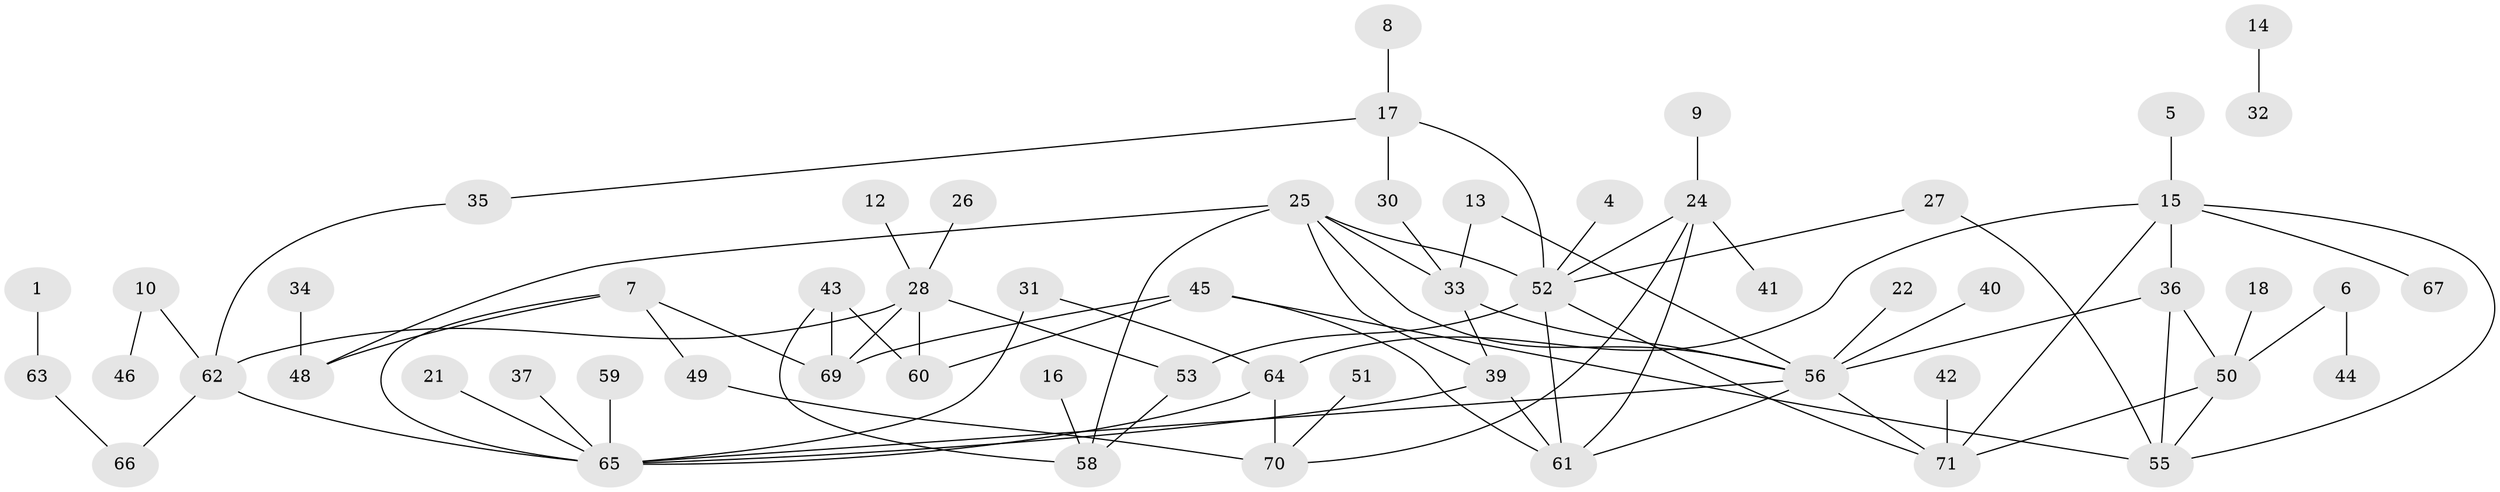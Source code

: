 // original degree distribution, {3: 0.19014084507042253, 1: 0.2887323943661972, 2: 0.2676056338028169, 0: 0.06338028169014084, 4: 0.13380281690140844, 5: 0.02112676056338028, 7: 0.007042253521126761, 6: 0.028169014084507043}
// Generated by graph-tools (version 1.1) at 2025/49/03/09/25 03:49:10]
// undirected, 59 vertices, 85 edges
graph export_dot {
graph [start="1"]
  node [color=gray90,style=filled];
  1;
  4;
  5;
  6;
  7;
  8;
  9;
  10;
  12;
  13;
  14;
  15;
  16;
  17;
  18;
  21;
  22;
  24;
  25;
  26;
  27;
  28;
  30;
  31;
  32;
  33;
  34;
  35;
  36;
  37;
  39;
  40;
  41;
  42;
  43;
  44;
  45;
  46;
  48;
  49;
  50;
  51;
  52;
  53;
  55;
  56;
  58;
  59;
  60;
  61;
  62;
  63;
  64;
  65;
  66;
  67;
  69;
  70;
  71;
  1 -- 63 [weight=1.0];
  4 -- 52 [weight=1.0];
  5 -- 15 [weight=1.0];
  6 -- 44 [weight=1.0];
  6 -- 50 [weight=1.0];
  7 -- 48 [weight=1.0];
  7 -- 49 [weight=1.0];
  7 -- 65 [weight=1.0];
  7 -- 69 [weight=1.0];
  8 -- 17 [weight=1.0];
  9 -- 24 [weight=1.0];
  10 -- 46 [weight=1.0];
  10 -- 62 [weight=1.0];
  12 -- 28 [weight=1.0];
  13 -- 33 [weight=1.0];
  13 -- 56 [weight=1.0];
  14 -- 32 [weight=1.0];
  15 -- 36 [weight=1.0];
  15 -- 55 [weight=1.0];
  15 -- 64 [weight=1.0];
  15 -- 67 [weight=1.0];
  15 -- 71 [weight=1.0];
  16 -- 58 [weight=1.0];
  17 -- 30 [weight=1.0];
  17 -- 35 [weight=1.0];
  17 -- 52 [weight=1.0];
  18 -- 50 [weight=1.0];
  21 -- 65 [weight=1.0];
  22 -- 56 [weight=1.0];
  24 -- 41 [weight=1.0];
  24 -- 52 [weight=2.0];
  24 -- 61 [weight=1.0];
  24 -- 70 [weight=1.0];
  25 -- 33 [weight=1.0];
  25 -- 39 [weight=1.0];
  25 -- 48 [weight=1.0];
  25 -- 52 [weight=1.0];
  25 -- 56 [weight=1.0];
  25 -- 58 [weight=1.0];
  26 -- 28 [weight=1.0];
  27 -- 52 [weight=1.0];
  27 -- 55 [weight=1.0];
  28 -- 53 [weight=1.0];
  28 -- 60 [weight=1.0];
  28 -- 62 [weight=1.0];
  28 -- 69 [weight=1.0];
  30 -- 33 [weight=1.0];
  31 -- 64 [weight=1.0];
  31 -- 65 [weight=1.0];
  33 -- 39 [weight=1.0];
  33 -- 56 [weight=1.0];
  34 -- 48 [weight=1.0];
  35 -- 62 [weight=1.0];
  36 -- 50 [weight=1.0];
  36 -- 55 [weight=1.0];
  36 -- 56 [weight=1.0];
  37 -- 65 [weight=1.0];
  39 -- 61 [weight=1.0];
  39 -- 65 [weight=1.0];
  40 -- 56 [weight=1.0];
  42 -- 71 [weight=1.0];
  43 -- 58 [weight=1.0];
  43 -- 60 [weight=1.0];
  43 -- 69 [weight=1.0];
  45 -- 55 [weight=1.0];
  45 -- 60 [weight=1.0];
  45 -- 61 [weight=1.0];
  45 -- 69 [weight=1.0];
  49 -- 70 [weight=2.0];
  50 -- 55 [weight=1.0];
  50 -- 71 [weight=1.0];
  51 -- 70 [weight=1.0];
  52 -- 53 [weight=1.0];
  52 -- 61 [weight=1.0];
  52 -- 71 [weight=1.0];
  53 -- 58 [weight=1.0];
  56 -- 61 [weight=1.0];
  56 -- 65 [weight=1.0];
  56 -- 71 [weight=1.0];
  59 -- 65 [weight=1.0];
  62 -- 65 [weight=1.0];
  62 -- 66 [weight=1.0];
  63 -- 66 [weight=1.0];
  64 -- 65 [weight=1.0];
  64 -- 70 [weight=1.0];
}
